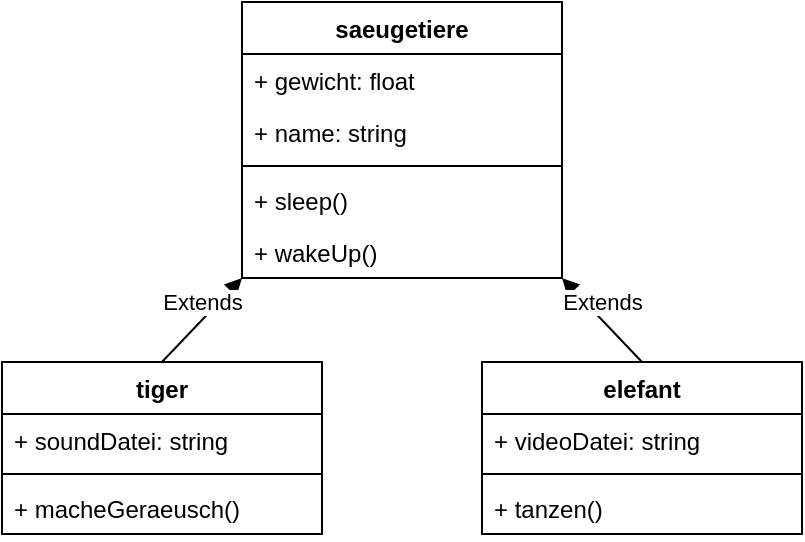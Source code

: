 <mxfile version="13.10.1" type="device"><diagram id="GSJ6W59w4i5gZUs6FGtd" name="Page-1"><mxGraphModel dx="981" dy="486" grid="1" gridSize="10" guides="1" tooltips="1" connect="1" arrows="1" fold="1" page="1" pageScale="1" pageWidth="827" pageHeight="1169" math="0" shadow="0"><root><mxCell id="0"/><mxCell id="1" parent="0"/><mxCell id="jthKy0gG9UhMuQ1eCn7M-45" value="saeugetiere" style="swimlane;fontStyle=1;align=center;verticalAlign=top;childLayout=stackLayout;horizontal=1;startSize=26;horizontalStack=0;resizeParent=1;resizeParentMax=0;resizeLast=0;collapsible=1;marginBottom=0;" vertex="1" parent="1"><mxGeometry x="200" y="160" width="160" height="138" as="geometry"/></mxCell><mxCell id="jthKy0gG9UhMuQ1eCn7M-46" value="+ gewicht: float" style="text;strokeColor=none;fillColor=none;align=left;verticalAlign=top;spacingLeft=4;spacingRight=4;overflow=hidden;rotatable=0;points=[[0,0.5],[1,0.5]];portConstraint=eastwest;" vertex="1" parent="jthKy0gG9UhMuQ1eCn7M-45"><mxGeometry y="26" width="160" height="26" as="geometry"/></mxCell><mxCell id="jthKy0gG9UhMuQ1eCn7M-47" value="+ name: string" style="text;strokeColor=none;fillColor=none;align=left;verticalAlign=top;spacingLeft=4;spacingRight=4;overflow=hidden;rotatable=0;points=[[0,0.5],[1,0.5]];portConstraint=eastwest;" vertex="1" parent="jthKy0gG9UhMuQ1eCn7M-45"><mxGeometry y="52" width="160" height="26" as="geometry"/></mxCell><mxCell id="jthKy0gG9UhMuQ1eCn7M-51" value="" style="line;strokeWidth=1;fillColor=none;align=left;verticalAlign=middle;spacingTop=-1;spacingLeft=3;spacingRight=3;rotatable=0;labelPosition=right;points=[];portConstraint=eastwest;" vertex="1" parent="jthKy0gG9UhMuQ1eCn7M-45"><mxGeometry y="78" width="160" height="8" as="geometry"/></mxCell><mxCell id="jthKy0gG9UhMuQ1eCn7M-52" value="+ sleep()" style="text;strokeColor=none;fillColor=none;align=left;verticalAlign=top;spacingLeft=4;spacingRight=4;overflow=hidden;rotatable=0;points=[[0,0.5],[1,0.5]];portConstraint=eastwest;" vertex="1" parent="jthKy0gG9UhMuQ1eCn7M-45"><mxGeometry y="86" width="160" height="26" as="geometry"/></mxCell><mxCell id="jthKy0gG9UhMuQ1eCn7M-55" value="+ wakeUp()" style="text;strokeColor=none;fillColor=none;align=left;verticalAlign=top;spacingLeft=4;spacingRight=4;overflow=hidden;rotatable=0;points=[[0,0.5],[1,0.5]];portConstraint=eastwest;" vertex="1" parent="jthKy0gG9UhMuQ1eCn7M-45"><mxGeometry y="112" width="160" height="26" as="geometry"/></mxCell><mxCell id="jthKy0gG9UhMuQ1eCn7M-66" value="tiger" style="swimlane;fontStyle=1;align=center;verticalAlign=top;childLayout=stackLayout;horizontal=1;startSize=26;horizontalStack=0;resizeParent=1;resizeParentMax=0;resizeLast=0;collapsible=1;marginBottom=0;" vertex="1" parent="1"><mxGeometry x="80" y="340" width="160" height="86" as="geometry"/></mxCell><mxCell id="jthKy0gG9UhMuQ1eCn7M-67" value="+ soundDatei: string" style="text;strokeColor=none;fillColor=none;align=left;verticalAlign=top;spacingLeft=4;spacingRight=4;overflow=hidden;rotatable=0;points=[[0,0.5],[1,0.5]];portConstraint=eastwest;" vertex="1" parent="jthKy0gG9UhMuQ1eCn7M-66"><mxGeometry y="26" width="160" height="26" as="geometry"/></mxCell><mxCell id="jthKy0gG9UhMuQ1eCn7M-69" value="" style="line;strokeWidth=1;fillColor=none;align=left;verticalAlign=middle;spacingTop=-1;spacingLeft=3;spacingRight=3;rotatable=0;labelPosition=right;points=[];portConstraint=eastwest;" vertex="1" parent="jthKy0gG9UhMuQ1eCn7M-66"><mxGeometry y="52" width="160" height="8" as="geometry"/></mxCell><mxCell id="jthKy0gG9UhMuQ1eCn7M-70" value="+ macheGeraeusch()" style="text;strokeColor=none;fillColor=none;align=left;verticalAlign=top;spacingLeft=4;spacingRight=4;overflow=hidden;rotatable=0;points=[[0,0.5],[1,0.5]];portConstraint=eastwest;" vertex="1" parent="jthKy0gG9UhMuQ1eCn7M-66"><mxGeometry y="60" width="160" height="26" as="geometry"/></mxCell><mxCell id="jthKy0gG9UhMuQ1eCn7M-72" value="elefant" style="swimlane;fontStyle=1;align=center;verticalAlign=top;childLayout=stackLayout;horizontal=1;startSize=26;horizontalStack=0;resizeParent=1;resizeParentMax=0;resizeLast=0;collapsible=1;marginBottom=0;" vertex="1" parent="1"><mxGeometry x="320" y="340" width="160" height="86" as="geometry"/></mxCell><mxCell id="jthKy0gG9UhMuQ1eCn7M-73" value="+ videoDatei: string" style="text;strokeColor=none;fillColor=none;align=left;verticalAlign=top;spacingLeft=4;spacingRight=4;overflow=hidden;rotatable=0;points=[[0,0.5],[1,0.5]];portConstraint=eastwest;" vertex="1" parent="jthKy0gG9UhMuQ1eCn7M-72"><mxGeometry y="26" width="160" height="26" as="geometry"/></mxCell><mxCell id="jthKy0gG9UhMuQ1eCn7M-74" value="" style="line;strokeWidth=1;fillColor=none;align=left;verticalAlign=middle;spacingTop=-1;spacingLeft=3;spacingRight=3;rotatable=0;labelPosition=right;points=[];portConstraint=eastwest;" vertex="1" parent="jthKy0gG9UhMuQ1eCn7M-72"><mxGeometry y="52" width="160" height="8" as="geometry"/></mxCell><mxCell id="jthKy0gG9UhMuQ1eCn7M-75" value="+ tanzen()" style="text;strokeColor=none;fillColor=none;align=left;verticalAlign=top;spacingLeft=4;spacingRight=4;overflow=hidden;rotatable=0;points=[[0,0.5],[1,0.5]];portConstraint=eastwest;" vertex="1" parent="jthKy0gG9UhMuQ1eCn7M-72"><mxGeometry y="60" width="160" height="26" as="geometry"/></mxCell><mxCell id="jthKy0gG9UhMuQ1eCn7M-76" value="Extends" style="html=1;verticalAlign=bottom;endArrow=block;exitX=0.5;exitY=0;exitDx=0;exitDy=0;entryX=0;entryY=1;entryDx=0;entryDy=0;" edge="1" parent="1" source="jthKy0gG9UhMuQ1eCn7M-66" target="jthKy0gG9UhMuQ1eCn7M-45"><mxGeometry width="80" relative="1" as="geometry"><mxPoint x="150" y="490" as="sourcePoint"/><mxPoint x="230" y="490" as="targetPoint"/></mxGeometry></mxCell><mxCell id="jthKy0gG9UhMuQ1eCn7M-77" value="Extends" style="html=1;verticalAlign=bottom;endArrow=block;exitX=0.5;exitY=0;exitDx=0;exitDy=0;entryX=1;entryY=1;entryDx=0;entryDy=0;" edge="1" parent="1" source="jthKy0gG9UhMuQ1eCn7M-72" target="jthKy0gG9UhMuQ1eCn7M-45"><mxGeometry width="80" relative="1" as="geometry"><mxPoint x="170" y="350" as="sourcePoint"/><mxPoint x="210" y="308" as="targetPoint"/></mxGeometry></mxCell></root></mxGraphModel></diagram></mxfile>
